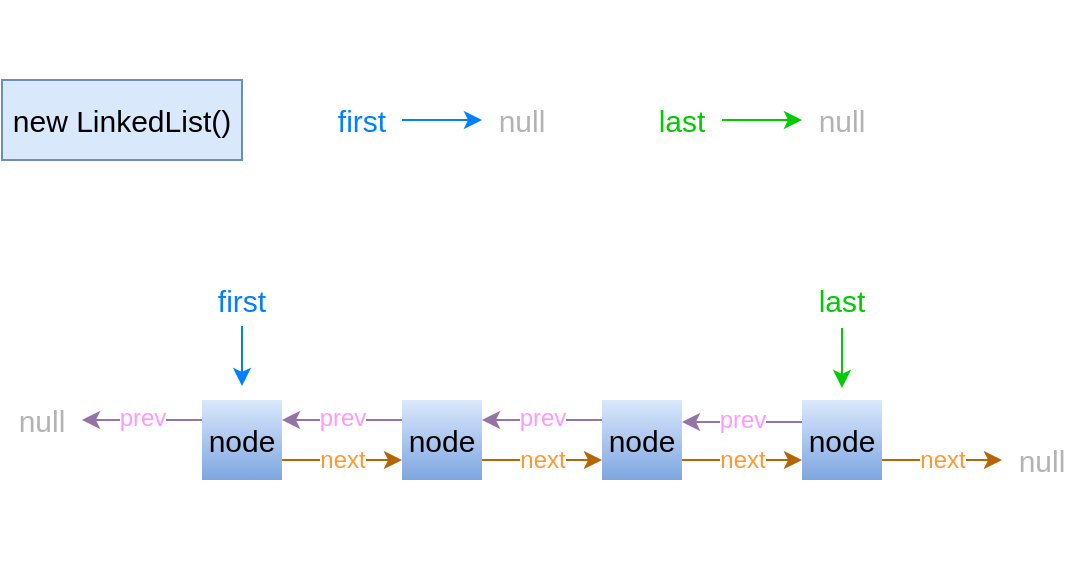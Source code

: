 <mxfile>
    <diagram id="VyNvf0lyexMPnOa72Cm8" name="Page-1">
        <mxGraphModel dx="667" dy="497" grid="0" gridSize="10" guides="1" tooltips="1" connect="1" arrows="1" fold="1" page="0" pageScale="1" pageWidth="850" pageHeight="1100" background="#ffffff" math="0" shadow="0">
            <root>
                <mxCell id="0"/>
                <mxCell id="1" parent="0"/>
                <mxCell id="2" value="new LinkedList()" style="text;html=1;strokeColor=#6c8ebf;fillColor=#dae8fc;align=center;verticalAlign=middle;whiteSpace=wrap;rounded=0;fontSize=15;" parent="1" vertex="1">
                    <mxGeometry x="80" y="80" width="120" height="40" as="geometry"/>
                </mxCell>
                <mxCell id="6" style="edgeStyle=none;html=1;exitX=1;exitY=0.5;exitDx=0;exitDy=0;entryX=0;entryY=0.5;entryDx=0;entryDy=0;fontSize=15;fontColor=#B3B3B3;strokeColor=#007FFF;" parent="1" source="3" target="5" edge="1">
                    <mxGeometry relative="1" as="geometry"/>
                </mxCell>
                <mxCell id="3" value="first" style="whiteSpace=wrap;html=1;aspect=fixed;fontSize=15;fontColor=#007FFF;strokeColor=none;" parent="1" vertex="1">
                    <mxGeometry x="240" y="80" width="40" height="40" as="geometry"/>
                </mxCell>
                <mxCell id="8" style="edgeStyle=none;html=1;exitX=1;exitY=0.5;exitDx=0;exitDy=0;entryX=0;entryY=0.5;entryDx=0;entryDy=0;fontSize=15;fontColor=#B3B3B3;strokeColor=#00CC00;" parent="1" source="4" target="7" edge="1">
                    <mxGeometry relative="1" as="geometry"/>
                </mxCell>
                <mxCell id="4" value="last" style="whiteSpace=wrap;html=1;aspect=fixed;fontSize=15;fontColor=#00CC00;strokeColor=none;" parent="1" vertex="1">
                    <mxGeometry x="400" y="80" width="40" height="40" as="geometry"/>
                </mxCell>
                <mxCell id="5" value="null" style="whiteSpace=wrap;html=1;aspect=fixed;fontSize=15;fontColor=#B3B3B3;strokeColor=none;" parent="1" vertex="1">
                    <mxGeometry x="320" y="80" width="40" height="40" as="geometry"/>
                </mxCell>
                <mxCell id="7" value="null" style="whiteSpace=wrap;html=1;aspect=fixed;fontSize=15;fontColor=#B3B3B3;strokeColor=none;" parent="1" vertex="1">
                    <mxGeometry x="480" y="80" width="40" height="40" as="geometry"/>
                </mxCell>
                <mxCell id="41" value="&lt;font color=&quot;#ff9933&quot;&gt;next&lt;/font&gt;" style="edgeStyle=none;html=1;exitX=1;exitY=0.75;exitDx=0;exitDy=0;entryX=0;entryY=0.75;entryDx=0;entryDy=0;strokeColor=#B46504;fontSize=12;fontColor=#FF99FF;fillColor=#fad7ac;" parent="1" source="9" target="11" edge="1">
                    <mxGeometry relative="1" as="geometry"/>
                </mxCell>
                <mxCell id="9" value="node" style="rounded=0;whiteSpace=wrap;html=1;fontSize=15;fillColor=#dae8fc;gradientColor=#7ea6e0;strokeColor=none;" parent="1" vertex="1">
                    <mxGeometry x="180" y="240" width="40" height="40" as="geometry"/>
                </mxCell>
                <mxCell id="30" style="edgeStyle=none;html=1;exitX=0;exitY=0.25;exitDx=0;exitDy=0;entryX=1;entryY=0.25;entryDx=0;entryDy=0;strokeColor=#9673a6;fontSize=12;fontColor=#FF99FF;fillColor=#e1d5e7;" parent="1" source="11" target="9" edge="1">
                    <mxGeometry relative="1" as="geometry"/>
                </mxCell>
                <mxCell id="33" value="prev" style="edgeLabel;html=1;align=center;verticalAlign=middle;resizable=0;points=[];fontSize=12;fontColor=#FF99FF;" parent="30" vertex="1" connectable="0">
                    <mxGeometry x="0.013" y="-1" relative="1" as="geometry">
                        <mxPoint as="offset"/>
                    </mxGeometry>
                </mxCell>
                <mxCell id="11" value="node" style="rounded=0;whiteSpace=wrap;html=1;fontSize=15;fillColor=#dae8fc;gradientColor=#7ea6e0;strokeColor=none;" parent="1" vertex="1">
                    <mxGeometry x="280" y="240" width="40" height="40" as="geometry"/>
                </mxCell>
                <mxCell id="12" value="node" style="rounded=0;whiteSpace=wrap;html=1;fontSize=15;fillColor=#dae8fc;gradientColor=#7ea6e0;strokeColor=none;" parent="1" vertex="1">
                    <mxGeometry x="380" y="240" width="40" height="40" as="geometry"/>
                </mxCell>
                <mxCell id="13" value="node" style="rounded=0;whiteSpace=wrap;html=1;fontSize=15;fillColor=#dae8fc;gradientColor=#7ea6e0;strokeColor=none;" parent="1" vertex="1">
                    <mxGeometry x="480" y="240" width="40" height="40" as="geometry"/>
                </mxCell>
                <mxCell id="36" style="edgeStyle=none;html=1;exitX=0;exitY=0.25;exitDx=0;exitDy=0;entryX=1;entryY=0.25;entryDx=0;entryDy=0;strokeColor=#9673a6;fontSize=12;fontColor=#FF99FF;fillColor=#e1d5e7;" parent="1" edge="1">
                    <mxGeometry relative="1" as="geometry">
                        <mxPoint x="380" y="250" as="sourcePoint"/>
                        <mxPoint x="320" y="250" as="targetPoint"/>
                    </mxGeometry>
                </mxCell>
                <mxCell id="37" value="prev" style="edgeLabel;html=1;align=center;verticalAlign=middle;resizable=0;points=[];fontSize=12;fontColor=#FF99FF;" parent="36" vertex="1" connectable="0">
                    <mxGeometry x="0.013" y="-1" relative="1" as="geometry">
                        <mxPoint as="offset"/>
                    </mxGeometry>
                </mxCell>
                <mxCell id="38" style="edgeStyle=none;html=1;exitX=0;exitY=0.25;exitDx=0;exitDy=0;entryX=1;entryY=0.25;entryDx=0;entryDy=0;strokeColor=#9673a6;fontSize=12;fontColor=#FF99FF;fillColor=#e1d5e7;" parent="1" edge="1">
                    <mxGeometry relative="1" as="geometry">
                        <mxPoint x="180" y="250" as="sourcePoint"/>
                        <mxPoint x="120" y="250" as="targetPoint"/>
                    </mxGeometry>
                </mxCell>
                <mxCell id="39" value="prev" style="edgeLabel;html=1;align=center;verticalAlign=middle;resizable=0;points=[];fontSize=12;fontColor=#FF99FF;" parent="38" vertex="1" connectable="0">
                    <mxGeometry x="0.013" y="-1" relative="1" as="geometry">
                        <mxPoint as="offset"/>
                    </mxGeometry>
                </mxCell>
                <mxCell id="40" value="null" style="whiteSpace=wrap;html=1;aspect=fixed;fontSize=15;fontColor=#B3B3B3;strokeColor=none;" parent="1" vertex="1">
                    <mxGeometry x="80" y="230" width="40" height="40" as="geometry"/>
                </mxCell>
                <mxCell id="44" value="null" style="whiteSpace=wrap;html=1;aspect=fixed;fontSize=15;fontColor=#B3B3B3;strokeColor=none;" parent="1" vertex="1">
                    <mxGeometry x="580" y="250" width="40" height="40" as="geometry"/>
                </mxCell>
                <mxCell id="47" value="&lt;font color=&quot;#ff9933&quot;&gt;next&lt;/font&gt;" style="edgeStyle=none;html=1;exitX=1;exitY=0.75;exitDx=0;exitDy=0;entryX=0;entryY=0.75;entryDx=0;entryDy=0;strokeColor=#B46504;fontSize=12;fontColor=#FF99FF;fillColor=#fad7ac;" parent="1" edge="1">
                    <mxGeometry relative="1" as="geometry">
                        <mxPoint x="320" y="270" as="sourcePoint"/>
                        <mxPoint x="380" y="270" as="targetPoint"/>
                    </mxGeometry>
                </mxCell>
                <mxCell id="48" value="&lt;font color=&quot;#ff9933&quot;&gt;next&lt;/font&gt;" style="edgeStyle=none;html=1;exitX=1;exitY=0.75;exitDx=0;exitDy=0;entryX=0;entryY=0.75;entryDx=0;entryDy=0;strokeColor=#B46504;fontSize=12;fontColor=#FF99FF;fillColor=#fad7ac;" parent="1" edge="1">
                    <mxGeometry relative="1" as="geometry">
                        <mxPoint x="420" y="270" as="sourcePoint"/>
                        <mxPoint x="480" y="270" as="targetPoint"/>
                    </mxGeometry>
                </mxCell>
                <mxCell id="49" value="&lt;font color=&quot;#ff9933&quot;&gt;next&lt;/font&gt;" style="edgeStyle=none;html=1;exitX=1;exitY=0.75;exitDx=0;exitDy=0;entryX=0;entryY=0.75;entryDx=0;entryDy=0;strokeColor=#B46504;fontSize=12;fontColor=#FF99FF;fillColor=#fad7ac;" parent="1" edge="1">
                    <mxGeometry relative="1" as="geometry">
                        <mxPoint x="520" y="270" as="sourcePoint"/>
                        <mxPoint x="580" y="270" as="targetPoint"/>
                    </mxGeometry>
                </mxCell>
                <mxCell id="50" value="first" style="whiteSpace=wrap;html=1;aspect=fixed;fontSize=15;fontColor=#007FFF;strokeColor=none;" parent="1" vertex="1">
                    <mxGeometry x="180" y="170" width="40" height="40" as="geometry"/>
                </mxCell>
                <mxCell id="51" value="last" style="whiteSpace=wrap;html=1;aspect=fixed;fontSize=15;fontColor=#00CC00;strokeColor=none;" parent="1" vertex="1">
                    <mxGeometry x="480" y="170" width="40" height="40" as="geometry"/>
                </mxCell>
                <mxCell id="53" style="edgeStyle=none;html=1;exitX=0.5;exitY=1;exitDx=0;exitDy=0;entryX=0.5;entryY=0;entryDx=0;entryDy=0;fontSize=15;fontColor=#B3B3B3;strokeColor=#007FFF;" parent="1" edge="1">
                    <mxGeometry relative="1" as="geometry">
                        <mxPoint x="200" y="203" as="sourcePoint"/>
                        <mxPoint x="200" y="233" as="targetPoint"/>
                    </mxGeometry>
                </mxCell>
                <mxCell id="54" style="edgeStyle=none;html=1;exitX=0.5;exitY=1;exitDx=0;exitDy=0;entryX=0.5;entryY=0;entryDx=0;entryDy=0;fontSize=15;fontColor=#B3B3B3;strokeColor=#00CC00;" parent="1" edge="1">
                    <mxGeometry relative="1" as="geometry">
                        <mxPoint x="500" y="204" as="sourcePoint"/>
                        <mxPoint x="500" y="234" as="targetPoint"/>
                    </mxGeometry>
                </mxCell>
                <mxCell id="55" style="edgeStyle=none;html=1;exitX=0;exitY=0.25;exitDx=0;exitDy=0;entryX=1;entryY=0.25;entryDx=0;entryDy=0;strokeColor=#9673a6;fontSize=12;fontColor=#FF99FF;fillColor=#e1d5e7;" parent="1" edge="1">
                    <mxGeometry relative="1" as="geometry">
                        <mxPoint x="480" y="251" as="sourcePoint"/>
                        <mxPoint x="420" y="251" as="targetPoint"/>
                    </mxGeometry>
                </mxCell>
                <mxCell id="56" value="prev" style="edgeLabel;html=1;align=center;verticalAlign=middle;resizable=0;points=[];fontSize=12;fontColor=#FF99FF;" parent="55" vertex="1" connectable="0">
                    <mxGeometry x="0.013" y="-1" relative="1" as="geometry">
                        <mxPoint as="offset"/>
                    </mxGeometry>
                </mxCell>
                <mxCell id="57" value="" style="line;strokeWidth=2;html=1;strokeColor=none;" parent="1" vertex="1">
                    <mxGeometry x="80" y="40" width="540" height="10" as="geometry"/>
                </mxCell>
                <mxCell id="58" value="" style="line;strokeWidth=2;html=1;strokeColor=none;" parent="1" vertex="1">
                    <mxGeometry x="80" y="310" width="540" height="10" as="geometry"/>
                </mxCell>
            </root>
        </mxGraphModel>
    </diagram>
</mxfile>